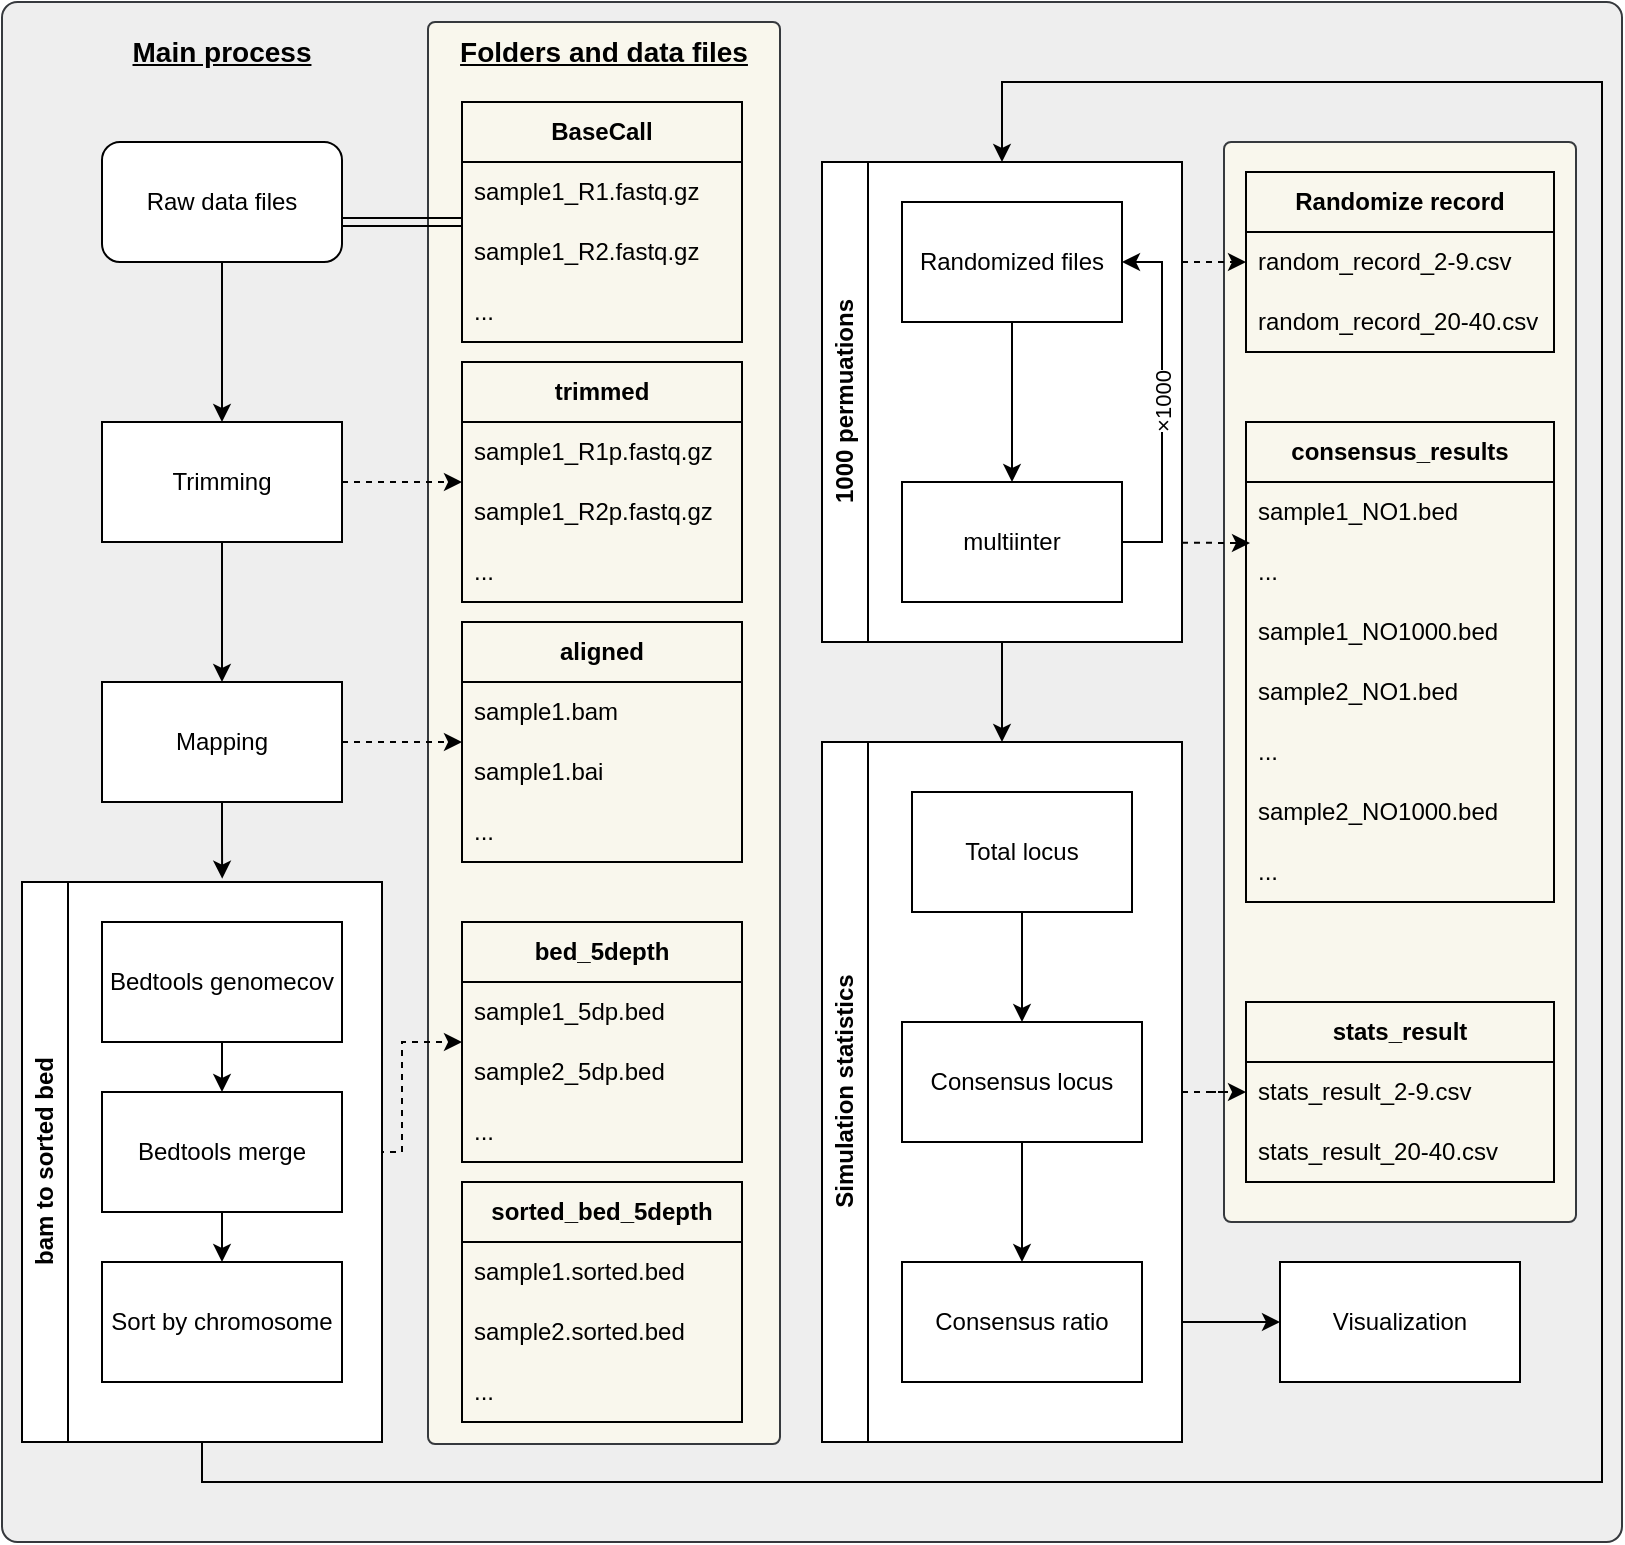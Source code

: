 <mxfile version="21.6.1" type="github">
  <diagram id="C5RBs43oDa-KdzZeNtuy" name="Page-1">
    <mxGraphModel dx="1307" dy="827" grid="1" gridSize="10" guides="1" tooltips="1" connect="1" arrows="1" fold="1" page="1" pageScale="1" pageWidth="827" pageHeight="1169" background="none" math="0" shadow="0">
      <root>
        <mxCell id="WIyWlLk6GJQsqaUBKTNV-0" />
        <mxCell id="WIyWlLk6GJQsqaUBKTNV-1" parent="WIyWlLk6GJQsqaUBKTNV-0" />
        <mxCell id="JyEU8DMdAa8NP0480Imh-150" value="&lt;blockquote style=&quot;margin: 0 0 0 40px; border: none; padding: 0px;&quot;&gt;&lt;br&gt;&lt;/blockquote&gt;" style="rounded=1;whiteSpace=wrap;html=1;arcSize=1;fillColor=#eeeeee;strokeColor=#36393d;verticalAlign=top;align=left;fontStyle=1;fontSize=14;" vertex="1" parent="WIyWlLk6GJQsqaUBKTNV-1">
          <mxGeometry x="10" y="10" width="810" height="770" as="geometry" />
        </mxCell>
        <mxCell id="JyEU8DMdAa8NP0480Imh-147" value="&lt;font style=&quot;font-size: 14px;&quot;&gt;&lt;u style=&quot;font-size: 14px;&quot;&gt;Folders and data files&lt;/u&gt;&lt;/font&gt;" style="rounded=1;whiteSpace=wrap;html=1;fillStyle=auto;shadow=0;glass=0;arcSize=2;align=center;horizontal=1;verticalAlign=top;fontStyle=1;fontSize=14;fillOpacity=100;fillColor=#f9f7ed;strokeColor=#36393d;" vertex="1" parent="WIyWlLk6GJQsqaUBKTNV-1">
          <mxGeometry x="223" y="20" width="176" height="711" as="geometry" />
        </mxCell>
        <mxCell id="JyEU8DMdAa8NP0480Imh-148" style="edgeStyle=orthogonalEdgeStyle;rounded=0;orthogonalLoop=1;jettySize=auto;html=1;dashed=1;" edge="1" parent="WIyWlLk6GJQsqaUBKTNV-1" source="JyEU8DMdAa8NP0480Imh-4" target="JyEU8DMdAa8NP0480Imh-57">
          <mxGeometry relative="1" as="geometry" />
        </mxCell>
        <mxCell id="JyEU8DMdAa8NP0480Imh-98" value="bam to sorted bed" style="swimlane;whiteSpace=wrap;html=1;rotation=-90;fillColor=#FFFFFF;swimlaneFillColor=#FFFFFF;" vertex="1" parent="WIyWlLk6GJQsqaUBKTNV-1">
          <mxGeometry x="-30" y="500" width="280" height="180" as="geometry" />
        </mxCell>
        <mxCell id="JyEU8DMdAa8NP0480Imh-132" value="" style="rounded=1;whiteSpace=wrap;html=1;fillColor=#f9f7ed;strokeColor=#36393d;fillStyle=auto;arcSize=2;fillOpacity=100;" vertex="1" parent="WIyWlLk6GJQsqaUBKTNV-1">
          <mxGeometry x="621" y="80" width="176" height="540" as="geometry" />
        </mxCell>
        <mxCell id="JyEU8DMdAa8NP0480Imh-130" value="" style="endArrow=classic;html=1;rounded=0;endFill=1;entryX=0.013;entryY=0.017;entryDx=0;entryDy=0;entryPerimeter=0;dashed=1;" edge="1" parent="WIyWlLk6GJQsqaUBKTNV-1" source="JyEU8DMdAa8NP0480Imh-17" target="JyEU8DMdAa8NP0480Imh-71">
          <mxGeometry width="50" height="50" relative="1" as="geometry">
            <mxPoint x="556" y="350" as="sourcePoint" />
            <mxPoint x="616" y="300" as="targetPoint" />
          </mxGeometry>
        </mxCell>
        <mxCell id="JyEU8DMdAa8NP0480Imh-129" value="" style="endArrow=classic;html=1;rounded=0;exitX=1;exitY=0.5;exitDx=0;exitDy=0;endFill=1;dashed=1;" edge="1" parent="WIyWlLk6GJQsqaUBKTNV-1" source="JyEU8DMdAa8NP0480Imh-7" target="JyEU8DMdAa8NP0480Imh-13">
          <mxGeometry width="50" height="50" relative="1" as="geometry">
            <mxPoint x="606" y="140" as="sourcePoint" />
            <mxPoint x="446" y="370" as="targetPoint" />
          </mxGeometry>
        </mxCell>
        <mxCell id="JyEU8DMdAa8NP0480Imh-86" style="edgeStyle=orthogonalEdgeStyle;rounded=0;orthogonalLoop=1;jettySize=auto;html=1;shape=link;" edge="1" parent="WIyWlLk6GJQsqaUBKTNV-1" source="WIyWlLk6GJQsqaUBKTNV-3" target="JyEU8DMdAa8NP0480Imh-40">
          <mxGeometry relative="1" as="geometry">
            <Array as="points">
              <mxPoint x="200" y="120" />
              <mxPoint x="200" y="120" />
            </Array>
          </mxGeometry>
        </mxCell>
        <mxCell id="JyEU8DMdAa8NP0480Imh-94" style="edgeStyle=orthogonalEdgeStyle;rounded=0;orthogonalLoop=1;jettySize=auto;html=1;entryX=0.5;entryY=0;entryDx=0;entryDy=0;" edge="1" parent="WIyWlLk6GJQsqaUBKTNV-1" source="WIyWlLk6GJQsqaUBKTNV-3" target="JyEU8DMdAa8NP0480Imh-1">
          <mxGeometry relative="1" as="geometry" />
        </mxCell>
        <mxCell id="WIyWlLk6GJQsqaUBKTNV-3" value="Raw data files" style="rounded=1;whiteSpace=wrap;html=1;fontSize=12;glass=0;strokeWidth=1;shadow=0;" parent="WIyWlLk6GJQsqaUBKTNV-1" vertex="1">
          <mxGeometry x="60" y="80" width="120" height="60" as="geometry" />
        </mxCell>
        <mxCell id="JyEU8DMdAa8NP0480Imh-87" style="edgeStyle=orthogonalEdgeStyle;rounded=0;orthogonalLoop=1;jettySize=auto;html=1;dashed=1;" edge="1" parent="WIyWlLk6GJQsqaUBKTNV-1" source="JyEU8DMdAa8NP0480Imh-1" target="JyEU8DMdAa8NP0480Imh-44">
          <mxGeometry relative="1" as="geometry" />
        </mxCell>
        <mxCell id="JyEU8DMdAa8NP0480Imh-93" style="edgeStyle=orthogonalEdgeStyle;rounded=0;orthogonalLoop=1;jettySize=auto;html=1;entryX=0.5;entryY=0;entryDx=0;entryDy=0;" edge="1" parent="WIyWlLk6GJQsqaUBKTNV-1" source="JyEU8DMdAa8NP0480Imh-1" target="JyEU8DMdAa8NP0480Imh-2">
          <mxGeometry relative="1" as="geometry" />
        </mxCell>
        <mxCell id="JyEU8DMdAa8NP0480Imh-1" value="Trimming" style="rounded=0;whiteSpace=wrap;html=1;" vertex="1" parent="WIyWlLk6GJQsqaUBKTNV-1">
          <mxGeometry x="60" y="220" width="120" height="60" as="geometry" />
        </mxCell>
        <mxCell id="JyEU8DMdAa8NP0480Imh-88" style="edgeStyle=orthogonalEdgeStyle;rounded=0;orthogonalLoop=1;jettySize=auto;html=1;dashed=1;" edge="1" parent="WIyWlLk6GJQsqaUBKTNV-1" source="JyEU8DMdAa8NP0480Imh-2" target="JyEU8DMdAa8NP0480Imh-49">
          <mxGeometry relative="1" as="geometry" />
        </mxCell>
        <mxCell id="JyEU8DMdAa8NP0480Imh-143" style="edgeStyle=orthogonalEdgeStyle;rounded=0;orthogonalLoop=1;jettySize=auto;html=1;entryX=1.006;entryY=0.556;entryDx=0;entryDy=0;entryPerimeter=0;" edge="1" parent="WIyWlLk6GJQsqaUBKTNV-1" source="JyEU8DMdAa8NP0480Imh-2" target="JyEU8DMdAa8NP0480Imh-98">
          <mxGeometry relative="1" as="geometry" />
        </mxCell>
        <mxCell id="JyEU8DMdAa8NP0480Imh-2" value="Mapping" style="rounded=0;whiteSpace=wrap;html=1;" vertex="1" parent="WIyWlLk6GJQsqaUBKTNV-1">
          <mxGeometry x="60" y="350" width="120" height="60" as="geometry" />
        </mxCell>
        <mxCell id="JyEU8DMdAa8NP0480Imh-90" style="edgeStyle=orthogonalEdgeStyle;rounded=0;orthogonalLoop=1;jettySize=auto;html=1;entryX=0.5;entryY=0;entryDx=0;entryDy=0;" edge="1" parent="WIyWlLk6GJQsqaUBKTNV-1" source="JyEU8DMdAa8NP0480Imh-3" target="JyEU8DMdAa8NP0480Imh-4">
          <mxGeometry relative="1" as="geometry" />
        </mxCell>
        <mxCell id="JyEU8DMdAa8NP0480Imh-3" value="Bedtools genomecov" style="rounded=0;whiteSpace=wrap;html=1;" vertex="1" parent="WIyWlLk6GJQsqaUBKTNV-1">
          <mxGeometry x="60" y="470" width="120" height="60" as="geometry" />
        </mxCell>
        <mxCell id="JyEU8DMdAa8NP0480Imh-91" style="edgeStyle=orthogonalEdgeStyle;rounded=0;orthogonalLoop=1;jettySize=auto;html=1;entryX=0.5;entryY=0;entryDx=0;entryDy=0;" edge="1" parent="WIyWlLk6GJQsqaUBKTNV-1" source="JyEU8DMdAa8NP0480Imh-4" target="JyEU8DMdAa8NP0480Imh-6">
          <mxGeometry relative="1" as="geometry" />
        </mxCell>
        <mxCell id="JyEU8DMdAa8NP0480Imh-4" value="Bedtools merge" style="rounded=0;whiteSpace=wrap;html=1;" vertex="1" parent="WIyWlLk6GJQsqaUBKTNV-1">
          <mxGeometry x="60" y="555" width="120" height="60" as="geometry" />
        </mxCell>
        <mxCell id="JyEU8DMdAa8NP0480Imh-6" value="Sort by chromosome" style="rounded=0;whiteSpace=wrap;html=1;" vertex="1" parent="WIyWlLk6GJQsqaUBKTNV-1">
          <mxGeometry x="60" y="640" width="120" height="60" as="geometry" />
        </mxCell>
        <mxCell id="JyEU8DMdAa8NP0480Imh-13" value="&lt;b&gt;Randomize record&lt;/b&gt;" style="swimlane;fontStyle=0;childLayout=stackLayout;horizontal=1;startSize=30;horizontalStack=0;resizeParent=1;resizeParentMax=0;resizeLast=0;collapsible=1;marginBottom=0;whiteSpace=wrap;html=1;fillColor=none;" vertex="1" parent="WIyWlLk6GJQsqaUBKTNV-1">
          <mxGeometry x="632" y="95" width="154" height="90" as="geometry" />
        </mxCell>
        <mxCell id="JyEU8DMdAa8NP0480Imh-14" value="random_record_2-9.csv" style="text;strokeColor=none;fillColor=none;align=left;verticalAlign=middle;spacingLeft=4;spacingRight=4;overflow=hidden;points=[[0,0.5],[1,0.5]];portConstraint=eastwest;rotatable=0;whiteSpace=wrap;html=1;" vertex="1" parent="JyEU8DMdAa8NP0480Imh-13">
          <mxGeometry y="30" width="154" height="30" as="geometry" />
        </mxCell>
        <mxCell id="JyEU8DMdAa8NP0480Imh-15" value="random_record_20-40.csv" style="text;strokeColor=none;fillColor=none;align=left;verticalAlign=middle;spacingLeft=4;spacingRight=4;overflow=hidden;points=[[0,0.5],[1,0.5]];portConstraint=eastwest;rotatable=0;whiteSpace=wrap;html=1;" vertex="1" parent="JyEU8DMdAa8NP0480Imh-13">
          <mxGeometry y="60" width="154" height="30" as="geometry" />
        </mxCell>
        <mxCell id="JyEU8DMdAa8NP0480Imh-28" value="&lt;b&gt;stats_result&lt;/b&gt;" style="swimlane;fontStyle=0;childLayout=stackLayout;horizontal=1;startSize=30;horizontalStack=0;resizeParent=1;resizeParentMax=0;resizeLast=0;collapsible=1;marginBottom=0;whiteSpace=wrap;html=1;fillColor=none;" vertex="1" parent="WIyWlLk6GJQsqaUBKTNV-1">
          <mxGeometry x="632" y="510" width="154" height="90" as="geometry" />
        </mxCell>
        <mxCell id="JyEU8DMdAa8NP0480Imh-29" value="stats_result_2-9.csv" style="text;strokeColor=none;fillColor=none;align=left;verticalAlign=middle;spacingLeft=4;spacingRight=4;overflow=hidden;points=[[0,0.5],[1,0.5]];portConstraint=eastwest;rotatable=0;whiteSpace=wrap;html=1;" vertex="1" parent="JyEU8DMdAa8NP0480Imh-28">
          <mxGeometry y="30" width="154" height="30" as="geometry" />
        </mxCell>
        <mxCell id="JyEU8DMdAa8NP0480Imh-30" value="stats_result_20-40.csv" style="text;strokeColor=none;fillColor=none;align=left;verticalAlign=middle;spacingLeft=4;spacingRight=4;overflow=hidden;points=[[0,0.5],[1,0.5]];portConstraint=eastwest;rotatable=0;whiteSpace=wrap;html=1;" vertex="1" parent="JyEU8DMdAa8NP0480Imh-28">
          <mxGeometry y="60" width="154" height="30" as="geometry" />
        </mxCell>
        <mxCell id="JyEU8DMdAa8NP0480Imh-40" value="&lt;b&gt;BaseCall&lt;/b&gt;" style="swimlane;fontStyle=0;childLayout=stackLayout;horizontal=1;startSize=30;horizontalStack=0;resizeParent=1;resizeParentMax=0;resizeLast=0;collapsible=1;marginBottom=0;whiteSpace=wrap;html=1;fillColor=none;" vertex="1" parent="WIyWlLk6GJQsqaUBKTNV-1">
          <mxGeometry x="240" y="60" width="140" height="120" as="geometry" />
        </mxCell>
        <mxCell id="JyEU8DMdAa8NP0480Imh-41" value="sample1_R1.fastq.gz" style="text;strokeColor=none;fillColor=none;align=left;verticalAlign=middle;spacingLeft=4;spacingRight=4;overflow=hidden;points=[[0,0.5],[1,0.5]];portConstraint=eastwest;rotatable=0;whiteSpace=wrap;html=1;" vertex="1" parent="JyEU8DMdAa8NP0480Imh-40">
          <mxGeometry y="30" width="140" height="30" as="geometry" />
        </mxCell>
        <mxCell id="JyEU8DMdAa8NP0480Imh-42" value="sample1_R2.fastq.gz" style="text;strokeColor=none;fillColor=none;align=left;verticalAlign=middle;spacingLeft=4;spacingRight=4;overflow=hidden;points=[[0,0.5],[1,0.5]];portConstraint=eastwest;rotatable=0;whiteSpace=wrap;html=1;" vertex="1" parent="JyEU8DMdAa8NP0480Imh-40">
          <mxGeometry y="60" width="140" height="30" as="geometry" />
        </mxCell>
        <mxCell id="JyEU8DMdAa8NP0480Imh-43" value="..." style="text;strokeColor=none;fillColor=none;align=left;verticalAlign=middle;spacingLeft=4;spacingRight=4;overflow=hidden;points=[[0,0.5],[1,0.5]];portConstraint=eastwest;rotatable=0;whiteSpace=wrap;html=1;" vertex="1" parent="JyEU8DMdAa8NP0480Imh-40">
          <mxGeometry y="90" width="140" height="30" as="geometry" />
        </mxCell>
        <mxCell id="JyEU8DMdAa8NP0480Imh-44" value="&lt;b&gt;trimmed&lt;/b&gt;" style="swimlane;fontStyle=0;childLayout=stackLayout;horizontal=1;startSize=30;horizontalStack=0;resizeParent=1;resizeParentMax=0;resizeLast=0;collapsible=1;marginBottom=0;whiteSpace=wrap;html=1;fillColor=none;" vertex="1" parent="WIyWlLk6GJQsqaUBKTNV-1">
          <mxGeometry x="240" y="190" width="140" height="120" as="geometry" />
        </mxCell>
        <mxCell id="JyEU8DMdAa8NP0480Imh-45" value="sample1_R1p.fastq.gz" style="text;strokeColor=none;fillColor=none;align=left;verticalAlign=middle;spacingLeft=4;spacingRight=4;overflow=hidden;points=[[0,0.5],[1,0.5]];portConstraint=eastwest;rotatable=0;whiteSpace=wrap;html=1;" vertex="1" parent="JyEU8DMdAa8NP0480Imh-44">
          <mxGeometry y="30" width="140" height="30" as="geometry" />
        </mxCell>
        <mxCell id="JyEU8DMdAa8NP0480Imh-46" value="sample1_R2p.fastq.gz" style="text;strokeColor=none;fillColor=none;align=left;verticalAlign=middle;spacingLeft=4;spacingRight=4;overflow=hidden;points=[[0,0.5],[1,0.5]];portConstraint=eastwest;rotatable=0;whiteSpace=wrap;html=1;" vertex="1" parent="JyEU8DMdAa8NP0480Imh-44">
          <mxGeometry y="60" width="140" height="30" as="geometry" />
        </mxCell>
        <mxCell id="JyEU8DMdAa8NP0480Imh-47" value="..." style="text;strokeColor=none;fillColor=none;align=left;verticalAlign=middle;spacingLeft=4;spacingRight=4;overflow=hidden;points=[[0,0.5],[1,0.5]];portConstraint=eastwest;rotatable=0;whiteSpace=wrap;html=1;" vertex="1" parent="JyEU8DMdAa8NP0480Imh-44">
          <mxGeometry y="90" width="140" height="30" as="geometry" />
        </mxCell>
        <mxCell id="JyEU8DMdAa8NP0480Imh-49" value="&lt;b&gt;aligned&lt;/b&gt;" style="swimlane;fontStyle=0;childLayout=stackLayout;horizontal=1;startSize=30;horizontalStack=0;resizeParent=1;resizeParentMax=0;resizeLast=0;collapsible=1;marginBottom=0;whiteSpace=wrap;html=1;fillColor=none;" vertex="1" parent="WIyWlLk6GJQsqaUBKTNV-1">
          <mxGeometry x="240" y="320" width="140" height="120" as="geometry">
            <mxRectangle x="240" y="320" width="80" height="30" as="alternateBounds" />
          </mxGeometry>
        </mxCell>
        <mxCell id="JyEU8DMdAa8NP0480Imh-50" value="sample1.bam" style="text;strokeColor=none;fillColor=none;align=left;verticalAlign=middle;spacingLeft=4;spacingRight=4;overflow=hidden;points=[[0,0.5],[1,0.5]];portConstraint=eastwest;rotatable=0;whiteSpace=wrap;html=1;" vertex="1" parent="JyEU8DMdAa8NP0480Imh-49">
          <mxGeometry y="30" width="140" height="30" as="geometry" />
        </mxCell>
        <mxCell id="JyEU8DMdAa8NP0480Imh-51" value="sample1.bai" style="text;strokeColor=none;fillColor=none;align=left;verticalAlign=middle;spacingLeft=4;spacingRight=4;overflow=hidden;points=[[0,0.5],[1,0.5]];portConstraint=eastwest;rotatable=0;whiteSpace=wrap;html=1;" vertex="1" parent="JyEU8DMdAa8NP0480Imh-49">
          <mxGeometry y="60" width="140" height="30" as="geometry" />
        </mxCell>
        <mxCell id="JyEU8DMdAa8NP0480Imh-52" value="..." style="text;strokeColor=none;fillColor=none;align=left;verticalAlign=middle;spacingLeft=4;spacingRight=4;overflow=hidden;points=[[0,0.5],[1,0.5]];portConstraint=eastwest;rotatable=0;whiteSpace=wrap;html=1;" vertex="1" parent="JyEU8DMdAa8NP0480Imh-49">
          <mxGeometry y="90" width="140" height="30" as="geometry" />
        </mxCell>
        <mxCell id="JyEU8DMdAa8NP0480Imh-57" value="&lt;b&gt;bed_5depth&lt;/b&gt;" style="swimlane;fontStyle=0;childLayout=stackLayout;horizontal=1;startSize=30;horizontalStack=0;resizeParent=1;resizeParentMax=0;resizeLast=0;collapsible=1;marginBottom=0;whiteSpace=wrap;html=1;fillColor=none;" vertex="1" parent="WIyWlLk6GJQsqaUBKTNV-1">
          <mxGeometry x="240" y="470" width="140" height="120" as="geometry">
            <mxRectangle x="240" y="320" width="80" height="30" as="alternateBounds" />
          </mxGeometry>
        </mxCell>
        <mxCell id="JyEU8DMdAa8NP0480Imh-58" value="sample1_5dp.bed" style="text;strokeColor=none;fillColor=none;align=left;verticalAlign=middle;spacingLeft=4;spacingRight=4;overflow=hidden;points=[[0,0.5],[1,0.5]];portConstraint=eastwest;rotatable=0;whiteSpace=wrap;html=1;" vertex="1" parent="JyEU8DMdAa8NP0480Imh-57">
          <mxGeometry y="30" width="140" height="30" as="geometry" />
        </mxCell>
        <mxCell id="JyEU8DMdAa8NP0480Imh-60" value="sample2_5dp.bed" style="text;strokeColor=none;fillColor=none;align=left;verticalAlign=middle;spacingLeft=4;spacingRight=4;overflow=hidden;points=[[0,0.5],[1,0.5]];portConstraint=eastwest;rotatable=0;whiteSpace=wrap;html=1;" vertex="1" parent="JyEU8DMdAa8NP0480Imh-57">
          <mxGeometry y="60" width="140" height="30" as="geometry" />
        </mxCell>
        <mxCell id="JyEU8DMdAa8NP0480Imh-66" value="..." style="text;strokeColor=none;fillColor=none;align=left;verticalAlign=middle;spacingLeft=4;spacingRight=4;overflow=hidden;points=[[0,0.5],[1,0.5]];portConstraint=eastwest;rotatable=0;whiteSpace=wrap;html=1;" vertex="1" parent="JyEU8DMdAa8NP0480Imh-57">
          <mxGeometry y="90" width="140" height="30" as="geometry" />
        </mxCell>
        <mxCell id="JyEU8DMdAa8NP0480Imh-61" value="&lt;b&gt;sorted_bed_5depth&lt;/b&gt;" style="swimlane;fontStyle=0;childLayout=stackLayout;horizontal=1;startSize=30;horizontalStack=0;resizeParent=1;resizeParentMax=0;resizeLast=0;collapsible=1;marginBottom=0;whiteSpace=wrap;html=1;fillColor=none;" vertex="1" parent="WIyWlLk6GJQsqaUBKTNV-1">
          <mxGeometry x="240" y="600" width="140" height="120" as="geometry">
            <mxRectangle x="240" y="320" width="80" height="30" as="alternateBounds" />
          </mxGeometry>
        </mxCell>
        <mxCell id="JyEU8DMdAa8NP0480Imh-62" value="sample1.sorted.bed" style="text;strokeColor=none;fillColor=none;align=left;verticalAlign=middle;spacingLeft=4;spacingRight=4;overflow=hidden;points=[[0,0.5],[1,0.5]];portConstraint=eastwest;rotatable=0;whiteSpace=wrap;html=1;" vertex="1" parent="JyEU8DMdAa8NP0480Imh-61">
          <mxGeometry y="30" width="140" height="30" as="geometry" />
        </mxCell>
        <mxCell id="JyEU8DMdAa8NP0480Imh-63" value="sample2.sorted.bed" style="text;strokeColor=none;fillColor=none;align=left;verticalAlign=middle;spacingLeft=4;spacingRight=4;overflow=hidden;points=[[0,0.5],[1,0.5]];portConstraint=eastwest;rotatable=0;whiteSpace=wrap;html=1;" vertex="1" parent="JyEU8DMdAa8NP0480Imh-61">
          <mxGeometry y="60" width="140" height="30" as="geometry" />
        </mxCell>
        <mxCell id="JyEU8DMdAa8NP0480Imh-67" value="..." style="text;strokeColor=none;fillColor=none;align=left;verticalAlign=middle;spacingLeft=4;spacingRight=4;overflow=hidden;points=[[0,0.5],[1,0.5]];portConstraint=eastwest;rotatable=0;whiteSpace=wrap;html=1;" vertex="1" parent="JyEU8DMdAa8NP0480Imh-61">
          <mxGeometry y="90" width="140" height="30" as="geometry" />
        </mxCell>
        <mxCell id="JyEU8DMdAa8NP0480Imh-69" value="&lt;b&gt;consensus_results&lt;/b&gt;" style="swimlane;fontStyle=0;childLayout=stackLayout;horizontal=1;startSize=30;horizontalStack=0;resizeParent=1;resizeParentMax=0;resizeLast=0;collapsible=1;marginBottom=0;whiteSpace=wrap;html=1;fillColor=none;" vertex="1" parent="WIyWlLk6GJQsqaUBKTNV-1">
          <mxGeometry x="632" y="220" width="154" height="240" as="geometry" />
        </mxCell>
        <mxCell id="JyEU8DMdAa8NP0480Imh-70" value="sample1_NO1.bed" style="text;strokeColor=none;fillColor=none;align=left;verticalAlign=middle;spacingLeft=4;spacingRight=4;overflow=hidden;points=[[0,0.5],[1,0.5]];portConstraint=eastwest;rotatable=0;whiteSpace=wrap;html=1;" vertex="1" parent="JyEU8DMdAa8NP0480Imh-69">
          <mxGeometry y="30" width="154" height="30" as="geometry" />
        </mxCell>
        <mxCell id="JyEU8DMdAa8NP0480Imh-71" value="..." style="text;strokeColor=none;fillColor=none;align=left;verticalAlign=middle;spacingLeft=4;spacingRight=4;overflow=hidden;points=[[0,0.5],[1,0.5]];portConstraint=eastwest;rotatable=0;whiteSpace=wrap;html=1;" vertex="1" parent="JyEU8DMdAa8NP0480Imh-69">
          <mxGeometry y="60" width="154" height="30" as="geometry" />
        </mxCell>
        <mxCell id="JyEU8DMdAa8NP0480Imh-72" value="sample1_NO1000.bed" style="text;strokeColor=none;fillColor=none;align=left;verticalAlign=middle;spacingLeft=4;spacingRight=4;overflow=hidden;points=[[0,0.5],[1,0.5]];portConstraint=eastwest;rotatable=0;whiteSpace=wrap;html=1;" vertex="1" parent="JyEU8DMdAa8NP0480Imh-69">
          <mxGeometry y="90" width="154" height="30" as="geometry" />
        </mxCell>
        <mxCell id="JyEU8DMdAa8NP0480Imh-123" value="sample2_NO1.bed" style="text;strokeColor=none;fillColor=none;align=left;verticalAlign=middle;spacingLeft=4;spacingRight=4;overflow=hidden;points=[[0,0.5],[1,0.5]];portConstraint=eastwest;rotatable=0;whiteSpace=wrap;html=1;" vertex="1" parent="JyEU8DMdAa8NP0480Imh-69">
          <mxGeometry y="120" width="154" height="30" as="geometry" />
        </mxCell>
        <mxCell id="JyEU8DMdAa8NP0480Imh-124" value="..." style="text;strokeColor=none;fillColor=none;align=left;verticalAlign=middle;spacingLeft=4;spacingRight=4;overflow=hidden;points=[[0,0.5],[1,0.5]];portConstraint=eastwest;rotatable=0;whiteSpace=wrap;html=1;" vertex="1" parent="JyEU8DMdAa8NP0480Imh-69">
          <mxGeometry y="150" width="154" height="30" as="geometry" />
        </mxCell>
        <mxCell id="JyEU8DMdAa8NP0480Imh-126" value="sample2_NO1000.bed" style="text;strokeColor=none;fillColor=none;align=left;verticalAlign=middle;spacingLeft=4;spacingRight=4;overflow=hidden;points=[[0,0.5],[1,0.5]];portConstraint=eastwest;rotatable=0;whiteSpace=wrap;html=1;" vertex="1" parent="JyEU8DMdAa8NP0480Imh-69">
          <mxGeometry y="180" width="154" height="30" as="geometry" />
        </mxCell>
        <mxCell id="JyEU8DMdAa8NP0480Imh-125" value="..." style="text;strokeColor=none;fillColor=none;align=left;verticalAlign=middle;spacingLeft=4;spacingRight=4;overflow=hidden;points=[[0,0.5],[1,0.5]];portConstraint=eastwest;rotatable=0;whiteSpace=wrap;html=1;" vertex="1" parent="JyEU8DMdAa8NP0480Imh-69">
          <mxGeometry y="210" width="154" height="30" as="geometry" />
        </mxCell>
        <mxCell id="JyEU8DMdAa8NP0480Imh-146" style="edgeStyle=orthogonalEdgeStyle;rounded=0;orthogonalLoop=1;jettySize=auto;html=1;entryX=0.5;entryY=0;entryDx=0;entryDy=0;" edge="1" parent="WIyWlLk6GJQsqaUBKTNV-1" source="JyEU8DMdAa8NP0480Imh-98" target="JyEU8DMdAa8NP0480Imh-109">
          <mxGeometry relative="1" as="geometry">
            <Array as="points">
              <mxPoint x="110" y="750" />
              <mxPoint x="810" y="750" />
              <mxPoint x="810" y="50" />
              <mxPoint x="510" y="50" />
            </Array>
          </mxGeometry>
        </mxCell>
        <mxCell id="JyEU8DMdAa8NP0480Imh-144" style="edgeStyle=orthogonalEdgeStyle;rounded=0;orthogonalLoop=1;jettySize=auto;html=1;entryX=0.5;entryY=0;entryDx=0;entryDy=0;" edge="1" parent="WIyWlLk6GJQsqaUBKTNV-1" source="JyEU8DMdAa8NP0480Imh-109" target="JyEU8DMdAa8NP0480Imh-115">
          <mxGeometry relative="1" as="geometry" />
        </mxCell>
        <mxCell id="JyEU8DMdAa8NP0480Imh-109" value="1000 permuations" style="swimlane;horizontal=0;whiteSpace=wrap;html=1;fillColor=#FFFFFF;gradientColor=none;swimlaneFillColor=#FFFFFF;" vertex="1" parent="WIyWlLk6GJQsqaUBKTNV-1">
          <mxGeometry x="420" y="90" width="180" height="240" as="geometry" />
        </mxCell>
        <mxCell id="JyEU8DMdAa8NP0480Imh-117" style="edgeStyle=orthogonalEdgeStyle;rounded=0;orthogonalLoop=1;jettySize=auto;html=1;dashed=1;" edge="1" parent="WIyWlLk6GJQsqaUBKTNV-1" source="JyEU8DMdAa8NP0480Imh-115" target="JyEU8DMdAa8NP0480Imh-28">
          <mxGeometry relative="1" as="geometry" />
        </mxCell>
        <mxCell id="JyEU8DMdAa8NP0480Imh-154" style="edgeStyle=orthogonalEdgeStyle;rounded=0;orthogonalLoop=1;jettySize=auto;html=1;entryX=0;entryY=0.5;entryDx=0;entryDy=0;" edge="1" parent="WIyWlLk6GJQsqaUBKTNV-1" source="JyEU8DMdAa8NP0480Imh-115" target="JyEU8DMdAa8NP0480Imh-153">
          <mxGeometry relative="1" as="geometry">
            <Array as="points">
              <mxPoint x="610" y="670" />
              <mxPoint x="610" y="670" />
            </Array>
          </mxGeometry>
        </mxCell>
        <mxCell id="JyEU8DMdAa8NP0480Imh-115" value="Simulation statistics" style="swimlane;horizontal=0;whiteSpace=wrap;html=1;labelBorderColor=none;labelBackgroundColor=#FFFFFF;swimlaneFillColor=#FFFFFF;" vertex="1" parent="WIyWlLk6GJQsqaUBKTNV-1">
          <mxGeometry x="420" y="380" width="180" height="350" as="geometry" />
        </mxCell>
        <mxCell id="JyEU8DMdAa8NP0480Imh-19" value="Total locus" style="whiteSpace=wrap;html=1;rounded=0;" vertex="1" parent="JyEU8DMdAa8NP0480Imh-115">
          <mxGeometry x="45" y="25" width="110" height="60" as="geometry" />
        </mxCell>
        <mxCell id="JyEU8DMdAa8NP0480Imh-25" value="Consensus locus" style="whiteSpace=wrap;html=1;rounded=0;" vertex="1" parent="JyEU8DMdAa8NP0480Imh-115">
          <mxGeometry x="40" y="140" width="120" height="60" as="geometry" />
        </mxCell>
        <mxCell id="JyEU8DMdAa8NP0480Imh-26" value="" style="edgeStyle=orthogonalEdgeStyle;rounded=0;orthogonalLoop=1;jettySize=auto;html=1;" edge="1" parent="JyEU8DMdAa8NP0480Imh-115" source="JyEU8DMdAa8NP0480Imh-19" target="JyEU8DMdAa8NP0480Imh-25">
          <mxGeometry relative="1" as="geometry" />
        </mxCell>
        <mxCell id="JyEU8DMdAa8NP0480Imh-73" value="Consensus ratio" style="rounded=0;whiteSpace=wrap;html=1;" vertex="1" parent="JyEU8DMdAa8NP0480Imh-115">
          <mxGeometry x="40" y="260" width="120" height="60" as="geometry" />
        </mxCell>
        <mxCell id="JyEU8DMdAa8NP0480Imh-74" value="" style="edgeStyle=orthogonalEdgeStyle;rounded=0;orthogonalLoop=1;jettySize=auto;html=1;" edge="1" parent="JyEU8DMdAa8NP0480Imh-115" source="JyEU8DMdAa8NP0480Imh-25" target="JyEU8DMdAa8NP0480Imh-73">
          <mxGeometry relative="1" as="geometry" />
        </mxCell>
        <mxCell id="JyEU8DMdAa8NP0480Imh-18" value="" style="edgeStyle=orthogonalEdgeStyle;rounded=0;orthogonalLoop=1;jettySize=auto;html=1;" edge="1" parent="WIyWlLk6GJQsqaUBKTNV-1" source="JyEU8DMdAa8NP0480Imh-7" target="JyEU8DMdAa8NP0480Imh-17">
          <mxGeometry relative="1" as="geometry" />
        </mxCell>
        <mxCell id="JyEU8DMdAa8NP0480Imh-7" value="Randomized files" style="rounded=0;whiteSpace=wrap;html=1;" vertex="1" parent="WIyWlLk6GJQsqaUBKTNV-1">
          <mxGeometry x="460" y="110" width="110" height="60" as="geometry" />
        </mxCell>
        <mxCell id="JyEU8DMdAa8NP0480Imh-17" value="multiinter" style="whiteSpace=wrap;html=1;rounded=0;" vertex="1" parent="WIyWlLk6GJQsqaUBKTNV-1">
          <mxGeometry x="460" y="250" width="110" height="60" as="geometry" />
        </mxCell>
        <mxCell id="JyEU8DMdAa8NP0480Imh-113" value="" style="endArrow=classic;html=1;rounded=0;exitX=1;exitY=0.5;exitDx=0;exitDy=0;entryX=1;entryY=0.5;entryDx=0;entryDy=0;" edge="1" parent="WIyWlLk6GJQsqaUBKTNV-1" source="JyEU8DMdAa8NP0480Imh-17" target="JyEU8DMdAa8NP0480Imh-7">
          <mxGeometry relative="1" as="geometry">
            <mxPoint x="440" y="370" as="sourcePoint" />
            <mxPoint x="540" y="370" as="targetPoint" />
            <Array as="points">
              <mxPoint x="590" y="280" />
              <mxPoint x="590" y="140" />
            </Array>
          </mxGeometry>
        </mxCell>
        <mxCell id="JyEU8DMdAa8NP0480Imh-114" value="×1000" style="edgeLabel;resizable=0;html=1;align=center;verticalAlign=middle;horizontal=0;" connectable="0" vertex="1" parent="JyEU8DMdAa8NP0480Imh-113">
          <mxGeometry relative="1" as="geometry" />
        </mxCell>
        <mxCell id="JyEU8DMdAa8NP0480Imh-151" value="Main process" style="text;html=1;strokeColor=none;fillColor=none;align=center;verticalAlign=middle;whiteSpace=wrap;rounded=0;fontSize=14;fontStyle=5" vertex="1" parent="WIyWlLk6GJQsqaUBKTNV-1">
          <mxGeometry x="70" y="20" width="100" height="30" as="geometry" />
        </mxCell>
        <mxCell id="JyEU8DMdAa8NP0480Imh-153" value="Visualization" style="rounded=0;whiteSpace=wrap;html=1;" vertex="1" parent="WIyWlLk6GJQsqaUBKTNV-1">
          <mxGeometry x="649" y="640" width="120" height="60" as="geometry" />
        </mxCell>
      </root>
    </mxGraphModel>
  </diagram>
</mxfile>
